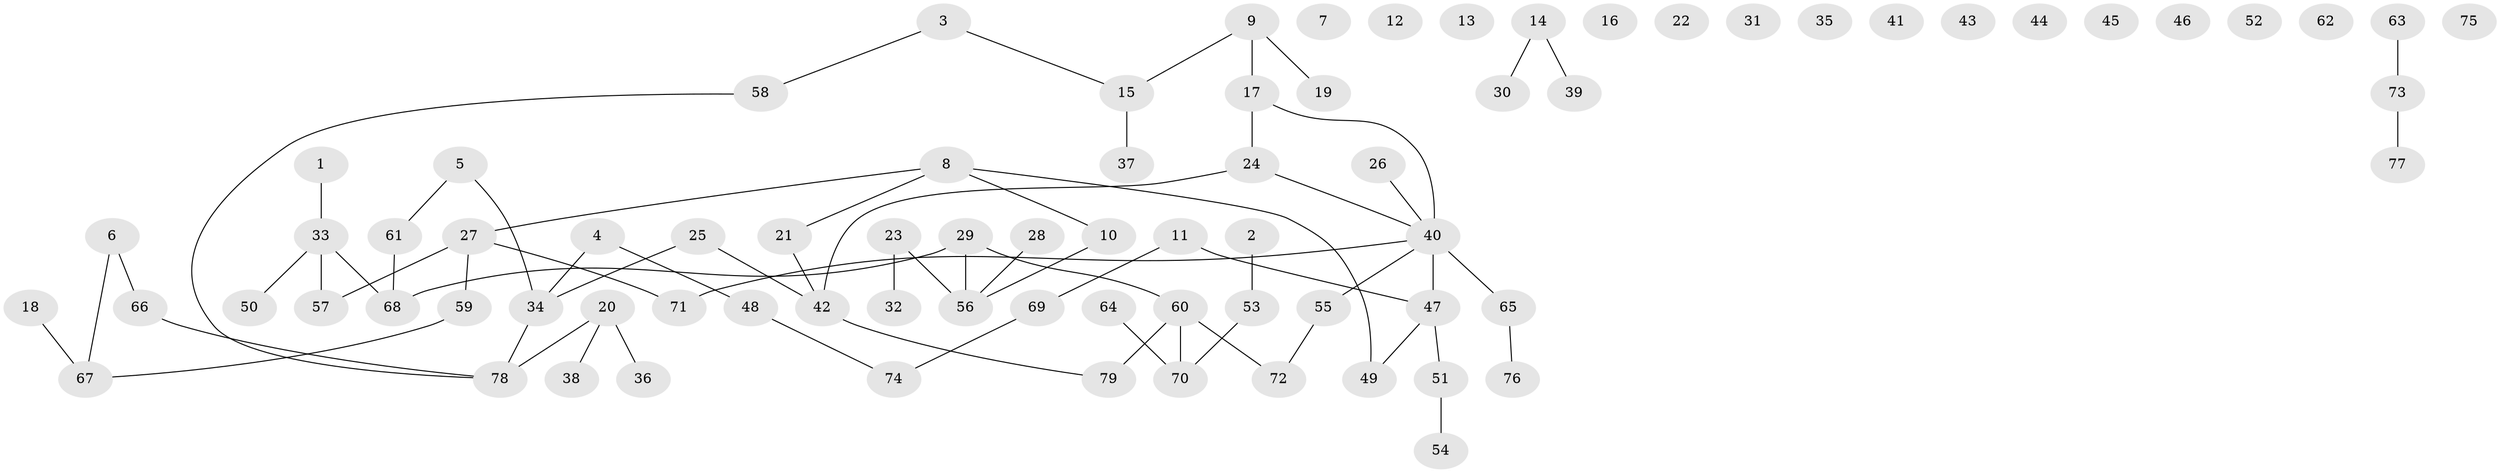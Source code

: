// Generated by graph-tools (version 1.1) at 2025/39/03/09/25 04:39:01]
// undirected, 79 vertices, 71 edges
graph export_dot {
graph [start="1"]
  node [color=gray90,style=filled];
  1;
  2;
  3;
  4;
  5;
  6;
  7;
  8;
  9;
  10;
  11;
  12;
  13;
  14;
  15;
  16;
  17;
  18;
  19;
  20;
  21;
  22;
  23;
  24;
  25;
  26;
  27;
  28;
  29;
  30;
  31;
  32;
  33;
  34;
  35;
  36;
  37;
  38;
  39;
  40;
  41;
  42;
  43;
  44;
  45;
  46;
  47;
  48;
  49;
  50;
  51;
  52;
  53;
  54;
  55;
  56;
  57;
  58;
  59;
  60;
  61;
  62;
  63;
  64;
  65;
  66;
  67;
  68;
  69;
  70;
  71;
  72;
  73;
  74;
  75;
  76;
  77;
  78;
  79;
  1 -- 33;
  2 -- 53;
  3 -- 15;
  3 -- 58;
  4 -- 34;
  4 -- 48;
  5 -- 34;
  5 -- 61;
  6 -- 66;
  6 -- 67;
  8 -- 10;
  8 -- 21;
  8 -- 27;
  8 -- 49;
  9 -- 15;
  9 -- 17;
  9 -- 19;
  10 -- 56;
  11 -- 47;
  11 -- 69;
  14 -- 30;
  14 -- 39;
  15 -- 37;
  17 -- 24;
  17 -- 40;
  18 -- 67;
  20 -- 36;
  20 -- 38;
  20 -- 78;
  21 -- 42;
  23 -- 32;
  23 -- 56;
  24 -- 40;
  24 -- 42;
  25 -- 34;
  25 -- 42;
  26 -- 40;
  27 -- 57;
  27 -- 59;
  27 -- 71;
  28 -- 56;
  29 -- 56;
  29 -- 60;
  29 -- 68;
  33 -- 50;
  33 -- 57;
  33 -- 68;
  34 -- 78;
  40 -- 47;
  40 -- 55;
  40 -- 65;
  40 -- 71;
  42 -- 79;
  47 -- 49;
  47 -- 51;
  48 -- 74;
  51 -- 54;
  53 -- 70;
  55 -- 72;
  58 -- 78;
  59 -- 67;
  60 -- 70;
  60 -- 72;
  60 -- 79;
  61 -- 68;
  63 -- 73;
  64 -- 70;
  65 -- 76;
  66 -- 78;
  69 -- 74;
  73 -- 77;
}

